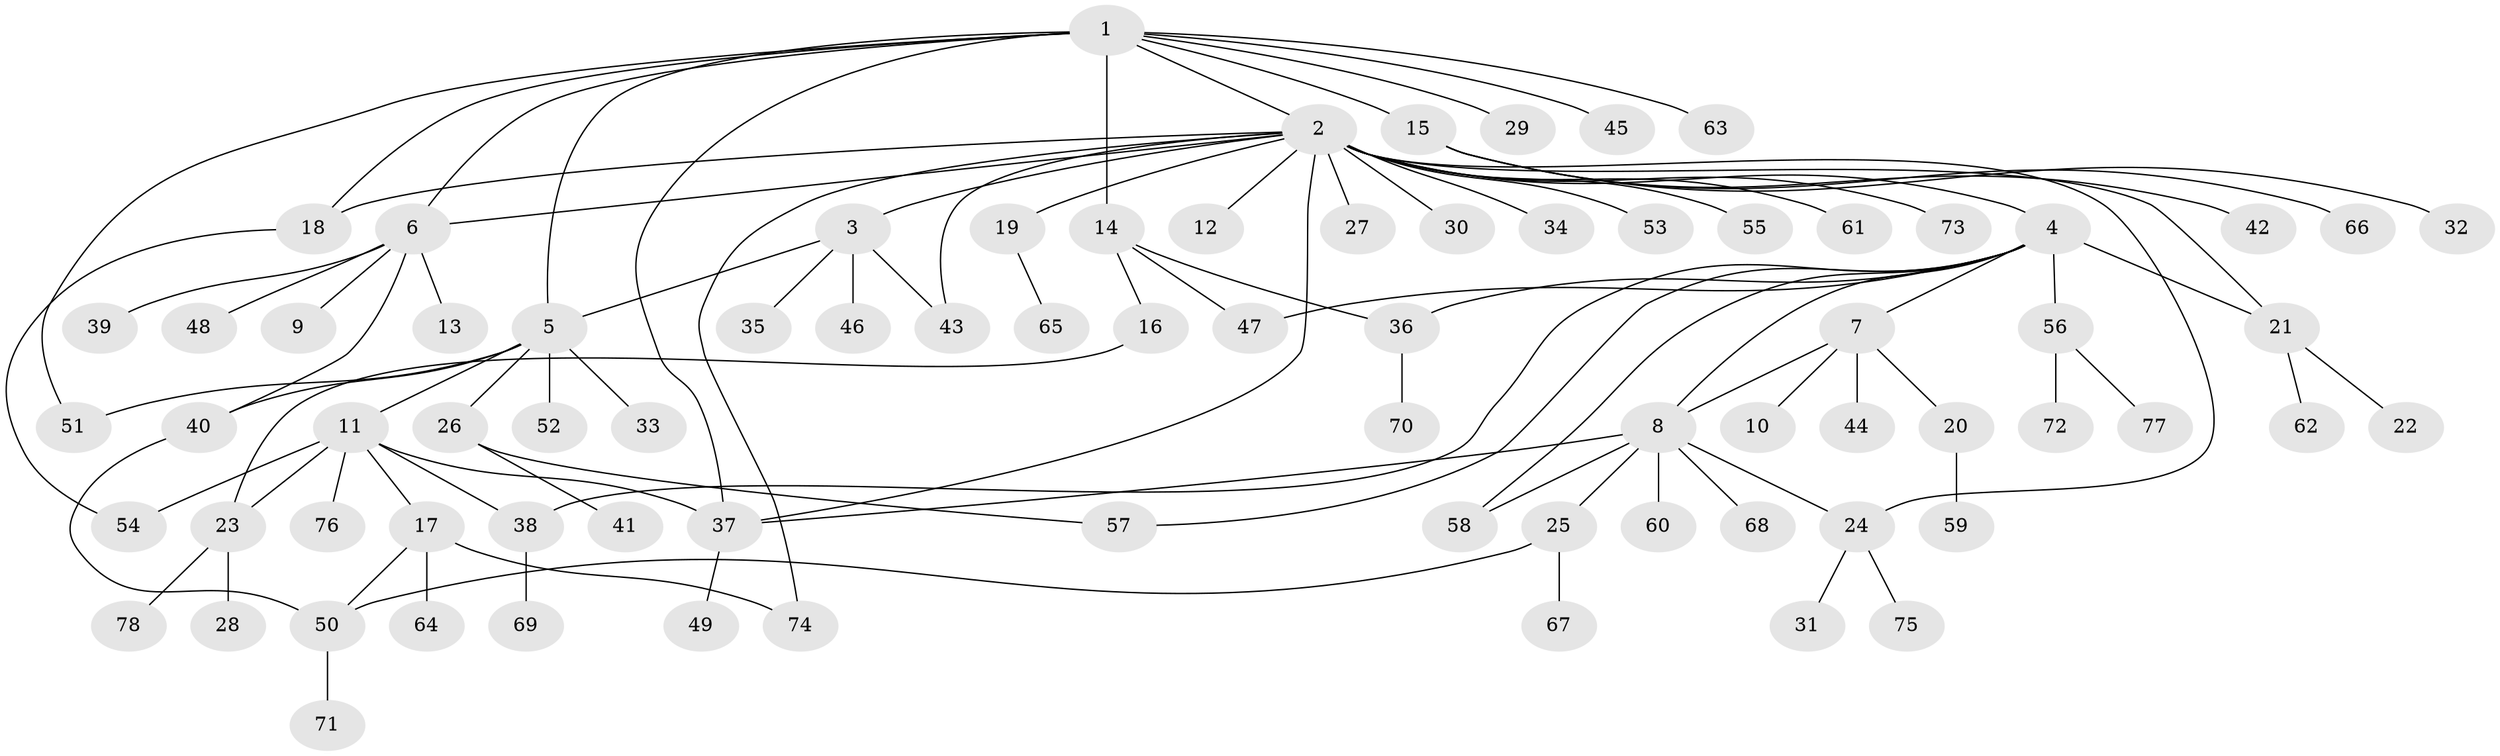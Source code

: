 // Generated by graph-tools (version 1.1) at 2025/11/02/27/25 16:11:11]
// undirected, 78 vertices, 99 edges
graph export_dot {
graph [start="1"]
  node [color=gray90,style=filled];
  1;
  2;
  3;
  4;
  5;
  6;
  7;
  8;
  9;
  10;
  11;
  12;
  13;
  14;
  15;
  16;
  17;
  18;
  19;
  20;
  21;
  22;
  23;
  24;
  25;
  26;
  27;
  28;
  29;
  30;
  31;
  32;
  33;
  34;
  35;
  36;
  37;
  38;
  39;
  40;
  41;
  42;
  43;
  44;
  45;
  46;
  47;
  48;
  49;
  50;
  51;
  52;
  53;
  54;
  55;
  56;
  57;
  58;
  59;
  60;
  61;
  62;
  63;
  64;
  65;
  66;
  67;
  68;
  69;
  70;
  71;
  72;
  73;
  74;
  75;
  76;
  77;
  78;
  1 -- 2;
  1 -- 5;
  1 -- 6;
  1 -- 14;
  1 -- 15;
  1 -- 18;
  1 -- 29;
  1 -- 37;
  1 -- 45;
  1 -- 51;
  1 -- 63;
  2 -- 3;
  2 -- 4;
  2 -- 6;
  2 -- 12;
  2 -- 18;
  2 -- 19;
  2 -- 21;
  2 -- 24;
  2 -- 27;
  2 -- 30;
  2 -- 34;
  2 -- 37;
  2 -- 43;
  2 -- 53;
  2 -- 55;
  2 -- 61;
  2 -- 73;
  2 -- 74;
  3 -- 5;
  3 -- 35;
  3 -- 43;
  3 -- 46;
  4 -- 7;
  4 -- 8;
  4 -- 21;
  4 -- 36;
  4 -- 38;
  4 -- 47;
  4 -- 56;
  4 -- 57;
  4 -- 58;
  5 -- 11;
  5 -- 26;
  5 -- 33;
  5 -- 40;
  5 -- 51;
  5 -- 52;
  6 -- 9;
  6 -- 13;
  6 -- 39;
  6 -- 40;
  6 -- 48;
  7 -- 8;
  7 -- 10;
  7 -- 20;
  7 -- 44;
  8 -- 24;
  8 -- 25;
  8 -- 37;
  8 -- 58;
  8 -- 60;
  8 -- 68;
  11 -- 17;
  11 -- 23;
  11 -- 37;
  11 -- 38;
  11 -- 54;
  11 -- 76;
  14 -- 16;
  14 -- 36;
  14 -- 47;
  15 -- 32;
  15 -- 42;
  15 -- 66;
  16 -- 23;
  17 -- 50;
  17 -- 64;
  17 -- 74;
  18 -- 54;
  19 -- 65;
  20 -- 59;
  21 -- 22;
  21 -- 62;
  23 -- 28;
  23 -- 78;
  24 -- 31;
  24 -- 75;
  25 -- 50;
  25 -- 67;
  26 -- 41;
  26 -- 57;
  36 -- 70;
  37 -- 49;
  38 -- 69;
  40 -- 50;
  50 -- 71;
  56 -- 72;
  56 -- 77;
}
